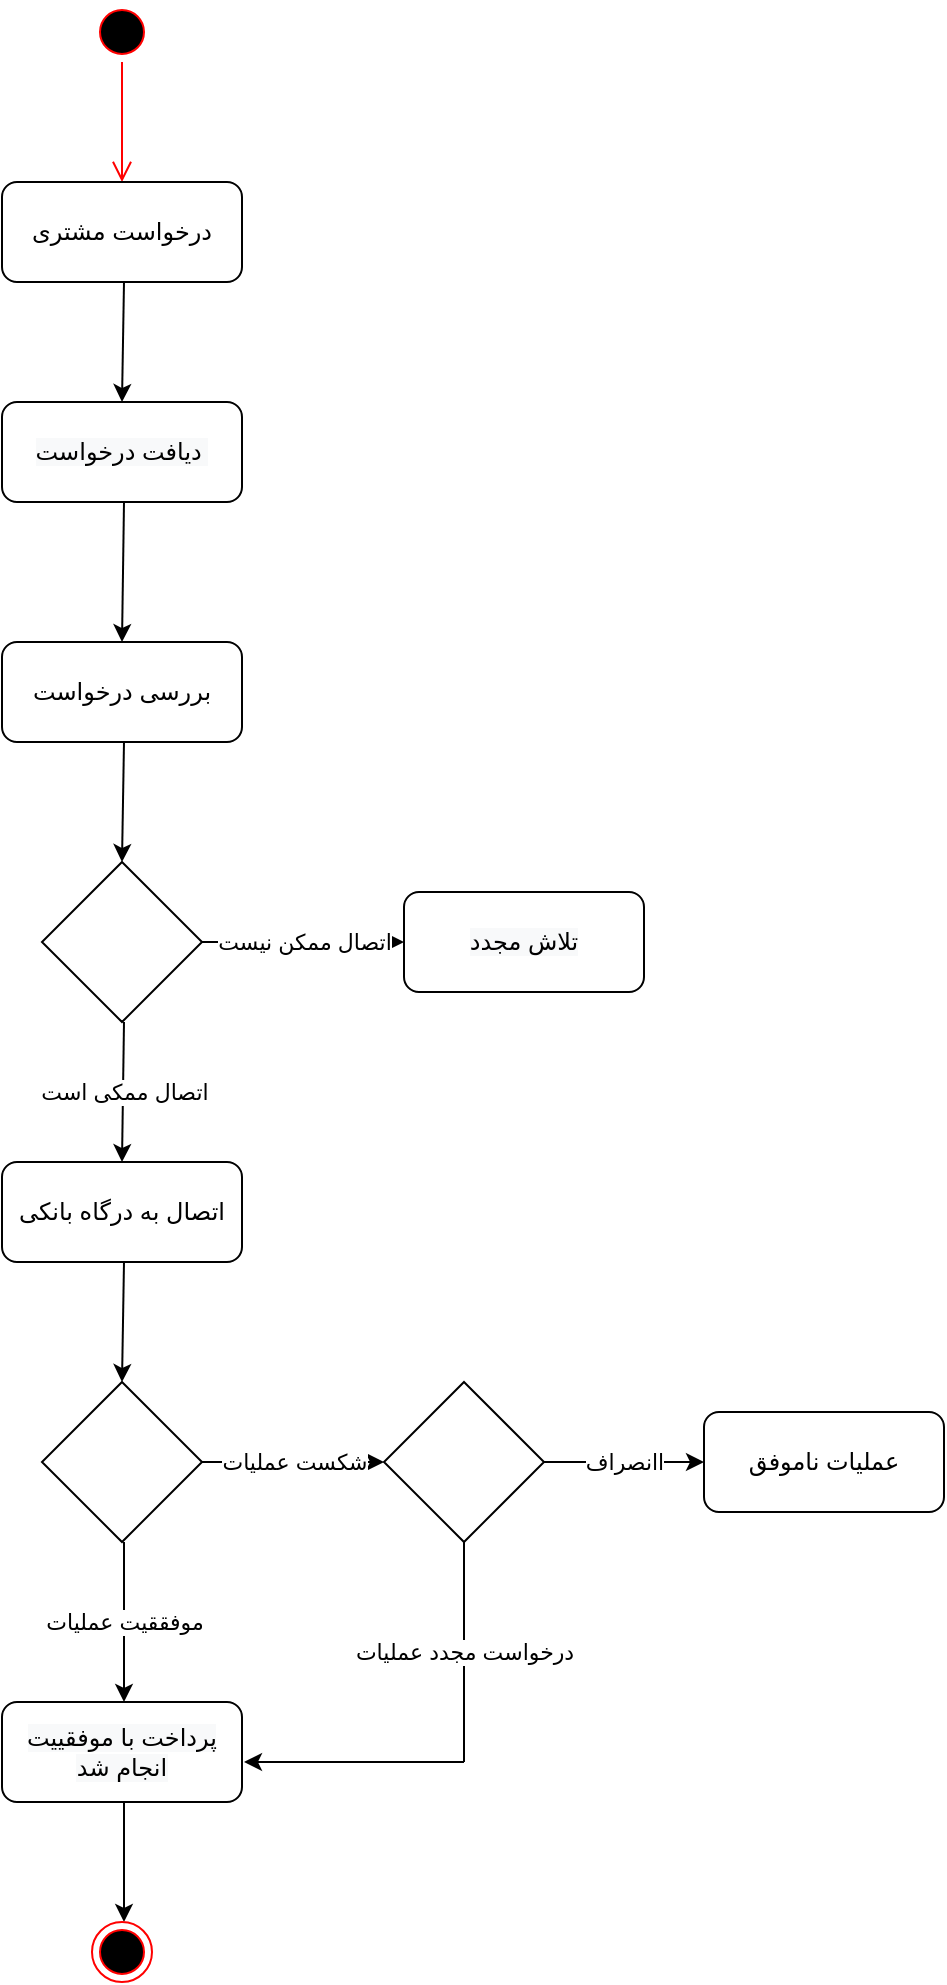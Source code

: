 <mxfile version="14.8.3" type="github">
  <diagram id="NrKJ2s9aNr0PMgB_rIyL" name="Page-1">
    <mxGraphModel dx="1102" dy="582" grid="1" gridSize="10" guides="1" tooltips="1" connect="1" arrows="1" fold="1" page="1" pageScale="1" pageWidth="827" pageHeight="1169" math="0" shadow="0">
      <root>
        <mxCell id="0" />
        <mxCell id="1" parent="0" />
        <mxCell id="JeyGk07UEmsRUKGqMQCq-1" value="" style="ellipse;html=1;shape=startState;fillColor=#000000;strokeColor=#ff0000;" vertex="1" parent="1">
          <mxGeometry x="384" y="40" width="30" height="30" as="geometry" />
        </mxCell>
        <mxCell id="JeyGk07UEmsRUKGqMQCq-2" value="" style="edgeStyle=orthogonalEdgeStyle;html=1;verticalAlign=bottom;endArrow=open;endSize=8;strokeColor=#ff0000;entryX=0.5;entryY=0;entryDx=0;entryDy=0;" edge="1" source="JeyGk07UEmsRUKGqMQCq-1" parent="1">
          <mxGeometry relative="1" as="geometry">
            <mxPoint x="399" y="130" as="targetPoint" />
          </mxGeometry>
        </mxCell>
        <mxCell id="JeyGk07UEmsRUKGqMQCq-5" value="" style="endArrow=classic;html=1;entryX=0.5;entryY=0;entryDx=0;entryDy=0;" edge="1" parent="1">
          <mxGeometry width="50" height="50" relative="1" as="geometry">
            <mxPoint x="400" y="180" as="sourcePoint" />
            <mxPoint x="399" y="240" as="targetPoint" />
          </mxGeometry>
        </mxCell>
        <mxCell id="JeyGk07UEmsRUKGqMQCq-7" value="" style="endArrow=classic;html=1;entryX=0.5;entryY=0;entryDx=0;entryDy=0;" edge="1" parent="1">
          <mxGeometry width="50" height="50" relative="1" as="geometry">
            <mxPoint x="400" y="290" as="sourcePoint" />
            <mxPoint x="399" y="360" as="targetPoint" />
          </mxGeometry>
        </mxCell>
        <mxCell id="JeyGk07UEmsRUKGqMQCq-8" value="" style="rhombus;whiteSpace=wrap;html=1;" vertex="1" parent="1">
          <mxGeometry x="359" y="470" width="80" height="80" as="geometry" />
        </mxCell>
        <mxCell id="JeyGk07UEmsRUKGqMQCq-9" value="" style="endArrow=classic;html=1;entryX=0.5;entryY=0;entryDx=0;entryDy=0;" edge="1" parent="1" target="JeyGk07UEmsRUKGqMQCq-8">
          <mxGeometry width="50" height="50" relative="1" as="geometry">
            <mxPoint x="400" y="410" as="sourcePoint" />
            <mxPoint x="450" y="360" as="targetPoint" />
          </mxGeometry>
        </mxCell>
        <mxCell id="JeyGk07UEmsRUKGqMQCq-10" value="اتصال ممکن نیست" style="endArrow=classic;html=1;exitX=1;exitY=0.5;exitDx=0;exitDy=0;" edge="1" parent="1" source="JeyGk07UEmsRUKGqMQCq-8">
          <mxGeometry width="50" height="50" relative="1" as="geometry">
            <mxPoint x="459" y="509.5" as="sourcePoint" />
            <mxPoint x="540" y="510" as="targetPoint" />
          </mxGeometry>
        </mxCell>
        <mxCell id="JeyGk07UEmsRUKGqMQCq-11" value="اتصال ممکی است" style="endArrow=classic;html=1;" edge="1" parent="1">
          <mxGeometry width="50" height="50" relative="1" as="geometry">
            <mxPoint x="400" y="550" as="sourcePoint" />
            <mxPoint x="399" y="620" as="targetPoint" />
          </mxGeometry>
        </mxCell>
        <mxCell id="JeyGk07UEmsRUKGqMQCq-15" value="" style="rhombus;whiteSpace=wrap;html=1;" vertex="1" parent="1">
          <mxGeometry x="359" y="730" width="80" height="80" as="geometry" />
        </mxCell>
        <mxCell id="JeyGk07UEmsRUKGqMQCq-16" value="" style="endArrow=classic;html=1;entryX=0.5;entryY=0;entryDx=0;entryDy=0;" edge="1" parent="1" target="JeyGk07UEmsRUKGqMQCq-15">
          <mxGeometry width="50" height="50" relative="1" as="geometry">
            <mxPoint x="400" y="670" as="sourcePoint" />
            <mxPoint x="450" y="620" as="targetPoint" />
          </mxGeometry>
        </mxCell>
        <mxCell id="JeyGk07UEmsRUKGqMQCq-17" value="شکست عملیات" style="endArrow=classic;html=1;" edge="1" parent="1">
          <mxGeometry width="50" height="50" relative="1" as="geometry">
            <mxPoint x="439" y="770" as="sourcePoint" />
            <mxPoint x="530" y="770" as="targetPoint" />
          </mxGeometry>
        </mxCell>
        <mxCell id="JeyGk07UEmsRUKGqMQCq-19" value="موفققیت عملیات" style="endArrow=classic;html=1;" edge="1" parent="1">
          <mxGeometry width="50" height="50" relative="1" as="geometry">
            <mxPoint x="400" y="810" as="sourcePoint" />
            <mxPoint x="400" y="890" as="targetPoint" />
          </mxGeometry>
        </mxCell>
        <mxCell id="JeyGk07UEmsRUKGqMQCq-21" value="" style="endArrow=classic;html=1;" edge="1" parent="1">
          <mxGeometry width="50" height="50" relative="1" as="geometry">
            <mxPoint x="400" y="940" as="sourcePoint" />
            <mxPoint x="400" y="1000" as="targetPoint" />
          </mxGeometry>
        </mxCell>
        <mxCell id="JeyGk07UEmsRUKGqMQCq-22" value="" style="ellipse;html=1;shape=endState;fillColor=#000000;strokeColor=#ff0000;" vertex="1" parent="1">
          <mxGeometry x="384" y="1000" width="30" height="30" as="geometry" />
        </mxCell>
        <mxCell id="JeyGk07UEmsRUKGqMQCq-25" value="&lt;span&gt;درخواست مشتری&lt;/span&gt;" style="rounded=1;whiteSpace=wrap;html=1;" vertex="1" parent="1">
          <mxGeometry x="339" y="130" width="120" height="50" as="geometry" />
        </mxCell>
        <mxCell id="JeyGk07UEmsRUKGqMQCq-27" value="&#xa;&#xa;&lt;span style=&quot;color: rgb(0, 0, 0); font-family: helvetica; font-size: 12px; font-style: normal; font-weight: 400; letter-spacing: normal; text-align: center; text-indent: 0px; text-transform: none; word-spacing: 0px; background-color: rgb(248, 249, 250); display: inline; float: none;&quot;&gt;دیافت درخواست&amp;nbsp;&lt;/span&gt;&#xa;&#xa;" style="rounded=1;whiteSpace=wrap;html=1;" vertex="1" parent="1">
          <mxGeometry x="339" y="240" width="120" height="50" as="geometry" />
        </mxCell>
        <mxCell id="JeyGk07UEmsRUKGqMQCq-28" value="&lt;span&gt;بررسی درخواست&lt;/span&gt;" style="rounded=1;whiteSpace=wrap;html=1;" vertex="1" parent="1">
          <mxGeometry x="339" y="360" width="120" height="50" as="geometry" />
        </mxCell>
        <mxCell id="JeyGk07UEmsRUKGqMQCq-29" value="&#xa;&#xa;&lt;span style=&quot;color: rgb(0, 0, 0); font-family: helvetica; font-size: 12px; font-style: normal; font-weight: 400; letter-spacing: normal; text-align: center; text-indent: 0px; text-transform: none; word-spacing: 0px; background-color: rgb(248, 249, 250); display: inline; float: none;&quot;&gt;تلاش مجدد&lt;/span&gt;&#xa;&#xa;" style="rounded=1;whiteSpace=wrap;html=1;" vertex="1" parent="1">
          <mxGeometry x="540" y="485" width="120" height="50" as="geometry" />
        </mxCell>
        <mxCell id="JeyGk07UEmsRUKGqMQCq-30" value="&lt;span&gt;اتصال به درگاه بانکی&lt;/span&gt;" style="rounded=1;whiteSpace=wrap;html=1;" vertex="1" parent="1">
          <mxGeometry x="339" y="620" width="120" height="50" as="geometry" />
        </mxCell>
        <mxCell id="JeyGk07UEmsRUKGqMQCq-32" value="&#xa;&#xa;&lt;span style=&quot;color: rgb(0, 0, 0); font-family: helvetica; font-size: 12px; font-style: normal; font-weight: 400; letter-spacing: normal; text-align: center; text-indent: 0px; text-transform: none; word-spacing: 0px; background-color: rgb(248, 249, 250); display: inline; float: none;&quot;&gt;پرداخت با موفقییت انجام شد&lt;/span&gt;&#xa;&#xa;" style="rounded=1;whiteSpace=wrap;html=1;" vertex="1" parent="1">
          <mxGeometry x="339" y="890" width="120" height="50" as="geometry" />
        </mxCell>
        <mxCell id="JeyGk07UEmsRUKGqMQCq-33" value="" style="rhombus;whiteSpace=wrap;html=1;" vertex="1" parent="1">
          <mxGeometry x="530" y="730" width="80" height="80" as="geometry" />
        </mxCell>
        <mxCell id="JeyGk07UEmsRUKGqMQCq-34" value="اانصراف" style="endArrow=classic;html=1;" edge="1" parent="1">
          <mxGeometry width="50" height="50" relative="1" as="geometry">
            <mxPoint x="610" y="770" as="sourcePoint" />
            <mxPoint x="690" y="770" as="targetPoint" />
          </mxGeometry>
        </mxCell>
        <mxCell id="JeyGk07UEmsRUKGqMQCq-35" value="عملیات ناموفق" style="rounded=1;whiteSpace=wrap;html=1;" vertex="1" parent="1">
          <mxGeometry x="690" y="745" width="120" height="50" as="geometry" />
        </mxCell>
        <mxCell id="JeyGk07UEmsRUKGqMQCq-38" value="درخواست مجدد عملیات" style="endArrow=none;html=1;" edge="1" parent="1">
          <mxGeometry width="50" height="50" relative="1" as="geometry">
            <mxPoint x="570" y="920" as="sourcePoint" />
            <mxPoint x="570" y="810" as="targetPoint" />
          </mxGeometry>
        </mxCell>
        <mxCell id="JeyGk07UEmsRUKGqMQCq-40" value="" style="endArrow=classic;html=1;" edge="1" parent="1">
          <mxGeometry width="50" height="50" relative="1" as="geometry">
            <mxPoint x="570" y="920" as="sourcePoint" />
            <mxPoint x="460" y="920" as="targetPoint" />
          </mxGeometry>
        </mxCell>
      </root>
    </mxGraphModel>
  </diagram>
</mxfile>

